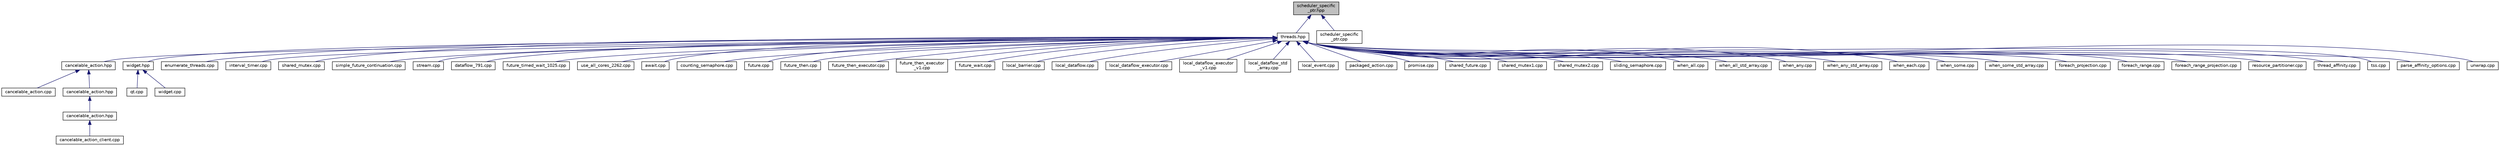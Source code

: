 digraph "scheduler_specific_ptr.hpp"
{
  edge [fontname="Helvetica",fontsize="10",labelfontname="Helvetica",labelfontsize="10"];
  node [fontname="Helvetica",fontsize="10",shape=record];
  Node71 [label="scheduler_specific\l_ptr.hpp",height=0.2,width=0.4,color="black", fillcolor="grey75", style="filled", fontcolor="black"];
  Node71 -> Node72 [dir="back",color="midnightblue",fontsize="10",style="solid",fontname="Helvetica"];
  Node72 [label="threads.hpp",height=0.2,width=0.4,color="black", fillcolor="white", style="filled",URL="$d8/df1/threads_8hpp.html"];
  Node72 -> Node73 [dir="back",color="midnightblue",fontsize="10",style="solid",fontname="Helvetica"];
  Node73 [label="cancelable_action.hpp",height=0.2,width=0.4,color="black", fillcolor="white", style="filled",URL="$d5/d4d/server_2cancelable__action_8hpp.html"];
  Node73 -> Node74 [dir="back",color="midnightblue",fontsize="10",style="solid",fontname="Helvetica"];
  Node74 [label="cancelable_action.cpp",height=0.2,width=0.4,color="black", fillcolor="white", style="filled",URL="$d5/d0c/cancelable__action_8cpp.html"];
  Node73 -> Node75 [dir="back",color="midnightblue",fontsize="10",style="solid",fontname="Helvetica"];
  Node75 [label="cancelable_action.hpp",height=0.2,width=0.4,color="black", fillcolor="white", style="filled",URL="$d0/da3/stubs_2cancelable__action_8hpp.html"];
  Node75 -> Node76 [dir="back",color="midnightblue",fontsize="10",style="solid",fontname="Helvetica"];
  Node76 [label="cancelable_action.hpp",height=0.2,width=0.4,color="black", fillcolor="white", style="filled",URL="$d6/d28/cancelable__action_8hpp.html"];
  Node76 -> Node77 [dir="back",color="midnightblue",fontsize="10",style="solid",fontname="Helvetica"];
  Node77 [label="cancelable_action_client.cpp",height=0.2,width=0.4,color="black", fillcolor="white", style="filled",URL="$d1/db8/cancelable__action__client_8cpp.html"];
  Node72 -> Node78 [dir="back",color="midnightblue",fontsize="10",style="solid",fontname="Helvetica"];
  Node78 [label="widget.hpp",height=0.2,width=0.4,color="black", fillcolor="white", style="filled",URL="$d8/d24/widget_8hpp.html"];
  Node78 -> Node79 [dir="back",color="midnightblue",fontsize="10",style="solid",fontname="Helvetica"];
  Node79 [label="qt.cpp",height=0.2,width=0.4,color="black", fillcolor="white", style="filled",URL="$df/d90/qt_8cpp.html"];
  Node78 -> Node80 [dir="back",color="midnightblue",fontsize="10",style="solid",fontname="Helvetica"];
  Node80 [label="widget.cpp",height=0.2,width=0.4,color="black", fillcolor="white", style="filled",URL="$da/d15/widget_8cpp.html"];
  Node72 -> Node81 [dir="back",color="midnightblue",fontsize="10",style="solid",fontname="Helvetica"];
  Node81 [label="enumerate_threads.cpp",height=0.2,width=0.4,color="black", fillcolor="white", style="filled",URL="$d3/dd4/enumerate__threads_8cpp.html"];
  Node72 -> Node82 [dir="back",color="midnightblue",fontsize="10",style="solid",fontname="Helvetica"];
  Node82 [label="interval_timer.cpp",height=0.2,width=0.4,color="black", fillcolor="white", style="filled",URL="$de/df1/examples_2quickstart_2interval__timer_8cpp.html"];
  Node72 -> Node83 [dir="back",color="midnightblue",fontsize="10",style="solid",fontname="Helvetica"];
  Node83 [label="shared_mutex.cpp",height=0.2,width=0.4,color="black", fillcolor="white", style="filled",URL="$da/d0b/shared__mutex_8cpp.html"];
  Node72 -> Node84 [dir="back",color="midnightblue",fontsize="10",style="solid",fontname="Helvetica"];
  Node84 [label="simple_future_continuation.cpp",height=0.2,width=0.4,color="black", fillcolor="white", style="filled",URL="$d8/d3c/simple__future__continuation_8cpp.html"];
  Node72 -> Node85 [dir="back",color="midnightblue",fontsize="10",style="solid",fontname="Helvetica"];
  Node85 [label="stream.cpp",height=0.2,width=0.4,color="black", fillcolor="white", style="filled",URL="$da/d5f/stream_8cpp.html"];
  Node72 -> Node86 [dir="back",color="midnightblue",fontsize="10",style="solid",fontname="Helvetica"];
  Node86 [label="dataflow_791.cpp",height=0.2,width=0.4,color="black", fillcolor="white", style="filled",URL="$d6/da1/dataflow__791_8cpp.html"];
  Node72 -> Node87 [dir="back",color="midnightblue",fontsize="10",style="solid",fontname="Helvetica"];
  Node87 [label="future_timed_wait_1025.cpp",height=0.2,width=0.4,color="black", fillcolor="white", style="filled",URL="$de/d7d/future__timed__wait__1025_8cpp.html"];
  Node72 -> Node88 [dir="back",color="midnightblue",fontsize="10",style="solid",fontname="Helvetica"];
  Node88 [label="use_all_cores_2262.cpp",height=0.2,width=0.4,color="black", fillcolor="white", style="filled",URL="$d2/d10/use__all__cores__2262_8cpp.html"];
  Node72 -> Node89 [dir="back",color="midnightblue",fontsize="10",style="solid",fontname="Helvetica"];
  Node89 [label="await.cpp",height=0.2,width=0.4,color="black", fillcolor="white", style="filled",URL="$d6/d41/await_8cpp.html"];
  Node72 -> Node90 [dir="back",color="midnightblue",fontsize="10",style="solid",fontname="Helvetica"];
  Node90 [label="counting_semaphore.cpp",height=0.2,width=0.4,color="black", fillcolor="white", style="filled",URL="$df/de9/counting__semaphore_8cpp.html"];
  Node72 -> Node91 [dir="back",color="midnightblue",fontsize="10",style="solid",fontname="Helvetica"];
  Node91 [label="future.cpp",height=0.2,width=0.4,color="black", fillcolor="white", style="filled",URL="$d6/d4d/future_8cpp.html"];
  Node72 -> Node92 [dir="back",color="midnightblue",fontsize="10",style="solid",fontname="Helvetica"];
  Node92 [label="future_then.cpp",height=0.2,width=0.4,color="black", fillcolor="white", style="filled",URL="$df/da5/future__then_8cpp.html"];
  Node72 -> Node93 [dir="back",color="midnightblue",fontsize="10",style="solid",fontname="Helvetica"];
  Node93 [label="future_then_executor.cpp",height=0.2,width=0.4,color="black", fillcolor="white", style="filled",URL="$df/dbe/future__then__executor_8cpp.html"];
  Node72 -> Node94 [dir="back",color="midnightblue",fontsize="10",style="solid",fontname="Helvetica"];
  Node94 [label="future_then_executor\l_v1.cpp",height=0.2,width=0.4,color="black", fillcolor="white", style="filled",URL="$de/dc5/future__then__executor__v1_8cpp.html"];
  Node72 -> Node95 [dir="back",color="midnightblue",fontsize="10",style="solid",fontname="Helvetica"];
  Node95 [label="future_wait.cpp",height=0.2,width=0.4,color="black", fillcolor="white", style="filled",URL="$d6/d2f/future__wait_8cpp.html"];
  Node72 -> Node96 [dir="back",color="midnightblue",fontsize="10",style="solid",fontname="Helvetica"];
  Node96 [label="local_barrier.cpp",height=0.2,width=0.4,color="black", fillcolor="white", style="filled",URL="$d2/db4/tests_2unit_2lcos_2local__barrier_8cpp.html"];
  Node72 -> Node97 [dir="back",color="midnightblue",fontsize="10",style="solid",fontname="Helvetica"];
  Node97 [label="local_dataflow.cpp",height=0.2,width=0.4,color="black", fillcolor="white", style="filled",URL="$d9/d92/local__dataflow_8cpp.html"];
  Node72 -> Node98 [dir="back",color="midnightblue",fontsize="10",style="solid",fontname="Helvetica"];
  Node98 [label="local_dataflow_executor.cpp",height=0.2,width=0.4,color="black", fillcolor="white", style="filled",URL="$d2/d73/local__dataflow__executor_8cpp.html"];
  Node72 -> Node99 [dir="back",color="midnightblue",fontsize="10",style="solid",fontname="Helvetica"];
  Node99 [label="local_dataflow_executor\l_v1.cpp",height=0.2,width=0.4,color="black", fillcolor="white", style="filled",URL="$df/d49/local__dataflow__executor__v1_8cpp.html"];
  Node72 -> Node100 [dir="back",color="midnightblue",fontsize="10",style="solid",fontname="Helvetica"];
  Node100 [label="local_dataflow_std\l_array.cpp",height=0.2,width=0.4,color="black", fillcolor="white", style="filled",URL="$db/dcb/local__dataflow__std__array_8cpp.html"];
  Node72 -> Node101 [dir="back",color="midnightblue",fontsize="10",style="solid",fontname="Helvetica"];
  Node101 [label="local_event.cpp",height=0.2,width=0.4,color="black", fillcolor="white", style="filled",URL="$df/d9a/local__event_8cpp.html"];
  Node72 -> Node102 [dir="back",color="midnightblue",fontsize="10",style="solid",fontname="Helvetica"];
  Node102 [label="packaged_action.cpp",height=0.2,width=0.4,color="black", fillcolor="white", style="filled",URL="$d3/d63/packaged__action_8cpp.html"];
  Node72 -> Node103 [dir="back",color="midnightblue",fontsize="10",style="solid",fontname="Helvetica"];
  Node103 [label="promise.cpp",height=0.2,width=0.4,color="black", fillcolor="white", style="filled",URL="$d1/d4f/tests_2unit_2lcos_2promise_8cpp.html"];
  Node72 -> Node104 [dir="back",color="midnightblue",fontsize="10",style="solid",fontname="Helvetica"];
  Node104 [label="shared_future.cpp",height=0.2,width=0.4,color="black", fillcolor="white", style="filled",URL="$d3/d69/shared__future_8cpp.html"];
  Node72 -> Node105 [dir="back",color="midnightblue",fontsize="10",style="solid",fontname="Helvetica"];
  Node105 [label="shared_mutex1.cpp",height=0.2,width=0.4,color="black", fillcolor="white", style="filled",URL="$d8/d57/shared__mutex1_8cpp.html"];
  Node72 -> Node106 [dir="back",color="midnightblue",fontsize="10",style="solid",fontname="Helvetica"];
  Node106 [label="shared_mutex2.cpp",height=0.2,width=0.4,color="black", fillcolor="white", style="filled",URL="$d1/d40/shared__mutex2_8cpp.html"];
  Node72 -> Node107 [dir="back",color="midnightblue",fontsize="10",style="solid",fontname="Helvetica"];
  Node107 [label="sliding_semaphore.cpp",height=0.2,width=0.4,color="black", fillcolor="white", style="filled",URL="$d2/d38/sliding__semaphore_8cpp.html"];
  Node72 -> Node108 [dir="back",color="midnightblue",fontsize="10",style="solid",fontname="Helvetica"];
  Node108 [label="when_all.cpp",height=0.2,width=0.4,color="black", fillcolor="white", style="filled",URL="$da/d18/when__all_8cpp.html"];
  Node72 -> Node109 [dir="back",color="midnightblue",fontsize="10",style="solid",fontname="Helvetica"];
  Node109 [label="when_all_std_array.cpp",height=0.2,width=0.4,color="black", fillcolor="white", style="filled",URL="$d0/dfc/when__all__std__array_8cpp.html"];
  Node72 -> Node110 [dir="back",color="midnightblue",fontsize="10",style="solid",fontname="Helvetica"];
  Node110 [label="when_any.cpp",height=0.2,width=0.4,color="black", fillcolor="white", style="filled",URL="$d7/d30/when__any_8cpp.html"];
  Node72 -> Node111 [dir="back",color="midnightblue",fontsize="10",style="solid",fontname="Helvetica"];
  Node111 [label="when_any_std_array.cpp",height=0.2,width=0.4,color="black", fillcolor="white", style="filled",URL="$d3/d3d/when__any__std__array_8cpp.html"];
  Node72 -> Node112 [dir="back",color="midnightblue",fontsize="10",style="solid",fontname="Helvetica"];
  Node112 [label="when_each.cpp",height=0.2,width=0.4,color="black", fillcolor="white", style="filled",URL="$d0/d95/when__each_8cpp.html"];
  Node72 -> Node113 [dir="back",color="midnightblue",fontsize="10",style="solid",fontname="Helvetica"];
  Node113 [label="when_some.cpp",height=0.2,width=0.4,color="black", fillcolor="white", style="filled",URL="$dc/d48/when__some_8cpp.html"];
  Node72 -> Node114 [dir="back",color="midnightblue",fontsize="10",style="solid",fontname="Helvetica"];
  Node114 [label="when_some_std_array.cpp",height=0.2,width=0.4,color="black", fillcolor="white", style="filled",URL="$df/d4d/when__some__std__array_8cpp.html"];
  Node72 -> Node115 [dir="back",color="midnightblue",fontsize="10",style="solid",fontname="Helvetica"];
  Node115 [label="foreach_projection.cpp",height=0.2,width=0.4,color="black", fillcolor="white", style="filled",URL="$d3/d3e/foreach__projection_8cpp.html"];
  Node72 -> Node116 [dir="back",color="midnightblue",fontsize="10",style="solid",fontname="Helvetica"];
  Node116 [label="foreach_range.cpp",height=0.2,width=0.4,color="black", fillcolor="white", style="filled",URL="$d1/d8e/foreach__range_8cpp.html"];
  Node72 -> Node117 [dir="back",color="midnightblue",fontsize="10",style="solid",fontname="Helvetica"];
  Node117 [label="foreach_range_projection.cpp",height=0.2,width=0.4,color="black", fillcolor="white", style="filled",URL="$d6/d56/foreach__range__projection_8cpp.html"];
  Node72 -> Node118 [dir="back",color="midnightblue",fontsize="10",style="solid",fontname="Helvetica"];
  Node118 [label="resource_partitioner.cpp",height=0.2,width=0.4,color="black", fillcolor="white", style="filled",URL="$d8/dd8/resource__partitioner_8cpp.html"];
  Node72 -> Node119 [dir="back",color="midnightblue",fontsize="10",style="solid",fontname="Helvetica"];
  Node119 [label="thread_affinity.cpp",height=0.2,width=0.4,color="black", fillcolor="white", style="filled",URL="$da/dce/thread__affinity_8cpp.html"];
  Node72 -> Node120 [dir="back",color="midnightblue",fontsize="10",style="solid",fontname="Helvetica"];
  Node120 [label="tss.cpp",height=0.2,width=0.4,color="black", fillcolor="white", style="filled",URL="$dc/d69/tests_2unit_2threads_2tss_8cpp.html"];
  Node72 -> Node121 [dir="back",color="midnightblue",fontsize="10",style="solid",fontname="Helvetica"];
  Node121 [label="parse_affinity_options.cpp",height=0.2,width=0.4,color="black", fillcolor="white", style="filled",URL="$d2/db7/tests_2unit_2util_2parse__affinity__options_8cpp.html"];
  Node72 -> Node122 [dir="back",color="midnightblue",fontsize="10",style="solid",fontname="Helvetica"];
  Node122 [label="unwrap.cpp",height=0.2,width=0.4,color="black", fillcolor="white", style="filled",URL="$df/d62/unwrap_8cpp.html"];
  Node71 -> Node123 [dir="back",color="midnightblue",fontsize="10",style="solid",fontname="Helvetica"];
  Node123 [label="scheduler_specific\l_ptr.cpp",height=0.2,width=0.4,color="black", fillcolor="white", style="filled",URL="$d1/d89/scheduler__specific__ptr_8cpp.html"];
}
